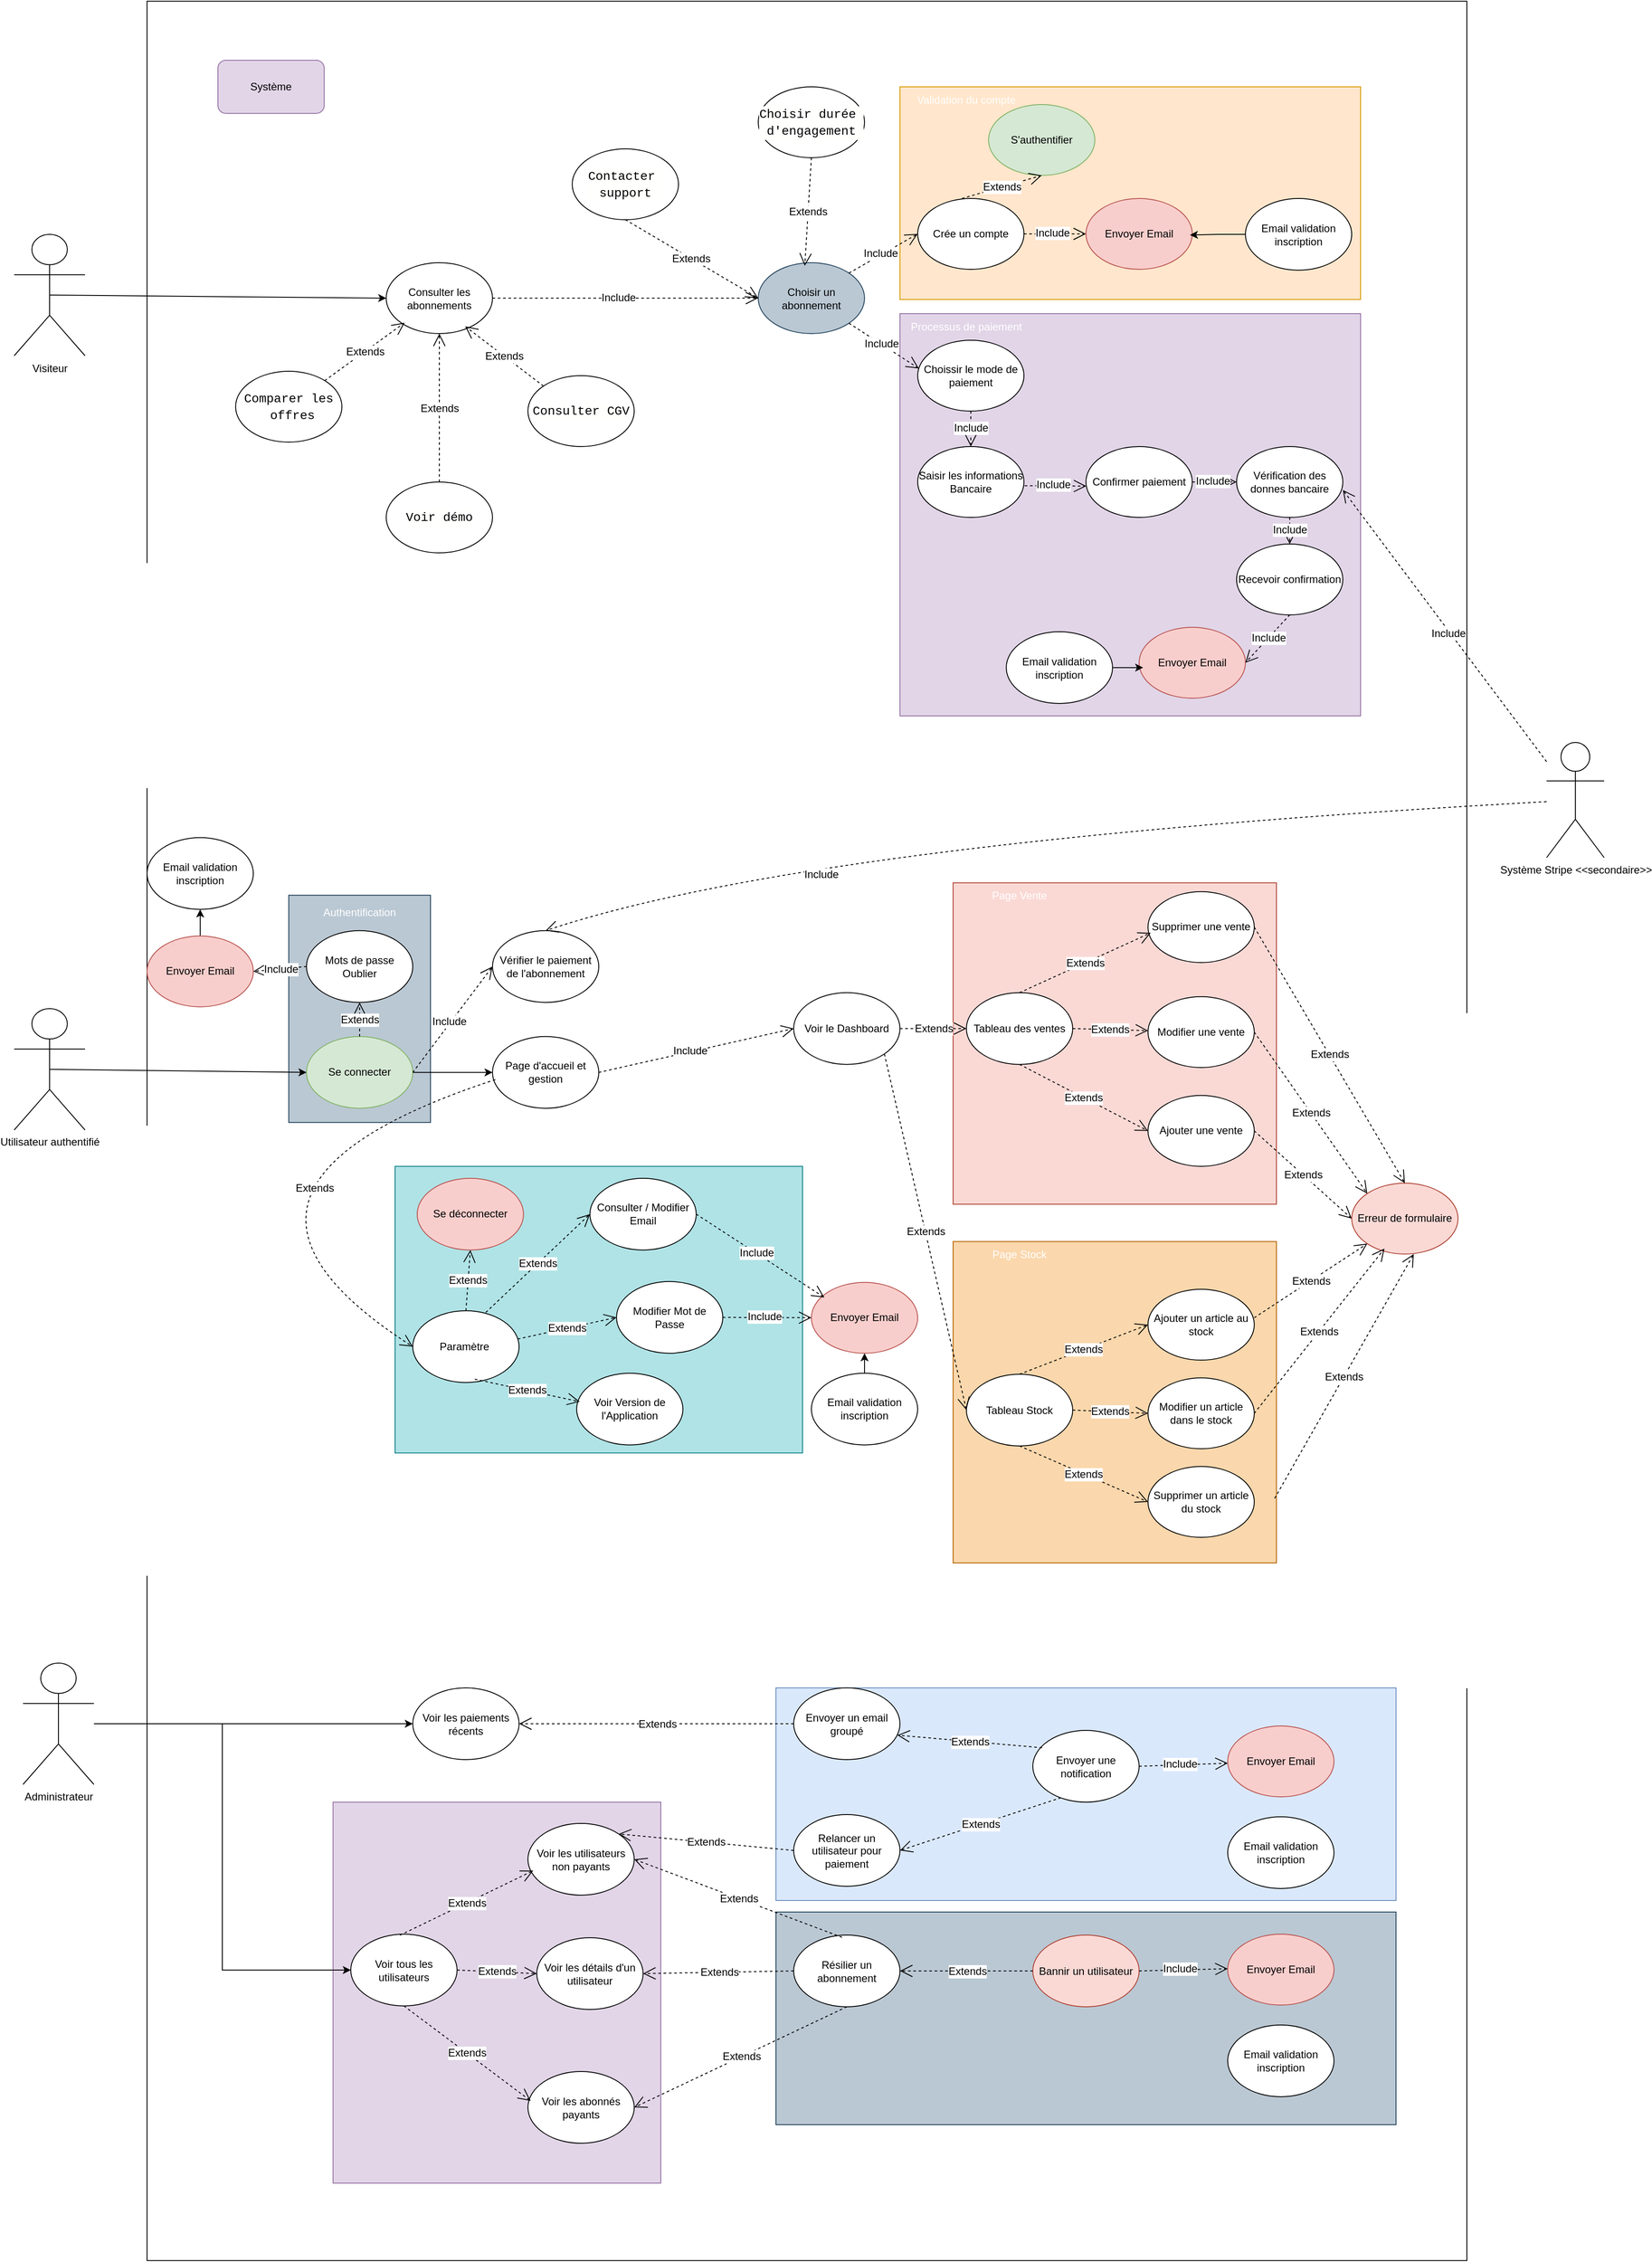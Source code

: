 <mxfile version="26.0.11">
  <diagram name="Page-1" id="WDRVITcvD2mHld8Jn1Gp">
    <mxGraphModel dx="1938" dy="2632" grid="1" gridSize="10" guides="1" tooltips="1" connect="1" arrows="1" fold="1" page="1" pageScale="1" pageWidth="1200" pageHeight="1600" background="#ffffff" math="0" shadow="0">
      <root>
        <mxCell id="0" />
        <mxCell id="1" parent="0" />
        <mxCell id="BQ-WbVWs9qAeKhFNSzjv-116" value="" style="whiteSpace=wrap;html=1;aspect=fixed;" parent="1" vertex="1">
          <mxGeometry x="1330" y="-1100" width="160" height="160" as="geometry" />
        </mxCell>
        <mxCell id="PsPLvPypxk53Q5T2BopA-70" value="" style="rounded=0;whiteSpace=wrap;html=1;" parent="1" vertex="1">
          <mxGeometry x="460" y="-1436.62" width="1490" height="2550" as="geometry" />
        </mxCell>
        <mxCell id="PsPLvPypxk53Q5T2BopA-71" value="Visiteur" style="shape=umlActor;verticalLabelPosition=bottom;verticalAlign=top;html=1;" parent="1" vertex="1">
          <mxGeometry x="310" y="-1173.5" width="80" height="137" as="geometry" />
        </mxCell>
        <mxCell id="PsPLvPypxk53Q5T2BopA-72" value="" style="endArrow=classic;html=1;rounded=0;exitX=0.5;exitY=0.5;exitDx=0;exitDy=0;exitPerimeter=0;entryX=0;entryY=0.5;entryDx=0;entryDy=0;" parent="1" source="PsPLvPypxk53Q5T2BopA-71" target="PsPLvPypxk53Q5T2BopA-73" edge="1">
          <mxGeometry width="50" height="50" relative="1" as="geometry">
            <mxPoint x="510" y="-1019" as="sourcePoint" />
            <mxPoint x="560" y="-1069" as="targetPoint" />
          </mxGeometry>
        </mxCell>
        <mxCell id="PsPLvPypxk53Q5T2BopA-73" value="Consulter les abonnements" style="ellipse;whiteSpace=wrap;html=1;" parent="1" vertex="1">
          <mxGeometry x="730" y="-1141.5" width="120" height="80" as="geometry" />
        </mxCell>
        <mxCell id="PsPLvPypxk53Q5T2BopA-83" value="Système Stripe &amp;lt;&amp;lt;secondaire&amp;gt;&amp;gt;" style="shape=umlActor;verticalLabelPosition=bottom;verticalAlign=top;html=1;" parent="1" vertex="1">
          <mxGeometry x="2040" y="-600" width="65" height="130" as="geometry" />
        </mxCell>
        <mxCell id="PsPLvPypxk53Q5T2BopA-86" value="Utilisateur authentifié" style="shape=umlActor;verticalLabelPosition=bottom;verticalAlign=top;html=1;" parent="1" vertex="1">
          <mxGeometry x="310" y="-299.62" width="80" height="137" as="geometry" />
        </mxCell>
        <mxCell id="BQ-WbVWs9qAeKhFNSzjv-113" value="Choisir un abonnement" style="ellipse;whiteSpace=wrap;html=1;fillColor=#bac8d3;strokeColor=#23445d;" parent="1" vertex="1">
          <mxGeometry x="1150" y="-1141.5" width="120" height="80" as="geometry" />
        </mxCell>
        <mxCell id="BQ-WbVWs9qAeKhFNSzjv-126" value="Système" style="rounded=1;whiteSpace=wrap;html=1;fillColor=#e1d5e7;strokeColor=#9673a6;" parent="1" vertex="1">
          <mxGeometry x="540" y="-1370" width="120" height="60" as="geometry" />
        </mxCell>
        <mxCell id="BQ-WbVWs9qAeKhFNSzjv-130" value="" style="rounded=0;whiteSpace=wrap;html=1;fillColor=#e1d5e7;strokeColor=#9673a6;" parent="1" vertex="1">
          <mxGeometry x="1310" y="-1084" width="520" height="454" as="geometry" />
        </mxCell>
        <mxCell id="PsPLvPypxk53Q5T2BopA-85" value="Include" style="endArrow=open;endSize=12;dashed=1;html=1;rounded=0;fontSize=12;curved=1;entryX=1;entryY=0.612;entryDx=0;entryDy=0;entryPerimeter=0;" parent="1" source="PsPLvPypxk53Q5T2BopA-83" target="BQ-WbVWs9qAeKhFNSzjv-122" edge="1">
          <mxGeometry x="-0.051" y="1" width="160" relative="1" as="geometry">
            <mxPoint x="1580" y="-869" as="sourcePoint" />
            <mxPoint x="1482.638" y="-689.197" as="targetPoint" />
            <mxPoint x="-1" as="offset" />
          </mxGeometry>
        </mxCell>
        <mxCell id="BQ-WbVWs9qAeKhFNSzjv-115" value="Saisir les informations Bancaire" style="ellipse;whiteSpace=wrap;html=1;" parent="1" vertex="1">
          <mxGeometry x="1330" y="-934" width="120" height="80" as="geometry" />
        </mxCell>
        <mxCell id="BQ-WbVWs9qAeKhFNSzjv-118" value="Choissir le mode de paiement" style="ellipse;whiteSpace=wrap;html=1;" parent="1" vertex="1">
          <mxGeometry x="1330" y="-1054" width="120" height="80" as="geometry" />
        </mxCell>
        <mxCell id="BQ-WbVWs9qAeKhFNSzjv-120" value="Confirmer paiement" style="ellipse;whiteSpace=wrap;html=1;" parent="1" vertex="1">
          <mxGeometry x="1520" y="-934" width="120" height="80" as="geometry" />
        </mxCell>
        <mxCell id="BQ-WbVWs9qAeKhFNSzjv-121" value="Recevoir confirmation" style="ellipse;whiteSpace=wrap;html=1;" parent="1" vertex="1">
          <mxGeometry x="1690" y="-824" width="120" height="80" as="geometry" />
        </mxCell>
        <mxCell id="BQ-WbVWs9qAeKhFNSzjv-122" value="Vérification des donnes bancaire" style="ellipse;whiteSpace=wrap;html=1;" parent="1" vertex="1">
          <mxGeometry x="1690" y="-934" width="120" height="80" as="geometry" />
        </mxCell>
        <mxCell id="BQ-WbVWs9qAeKhFNSzjv-131" value="Processus de paiement" style="text;html=1;align=center;verticalAlign=middle;whiteSpace=wrap;rounded=0;fontColor=#FFFFFF;" parent="1" vertex="1">
          <mxGeometry x="1310" y="-1084" width="150" height="30" as="geometry" />
        </mxCell>
        <mxCell id="BQ-WbVWs9qAeKhFNSzjv-132" value="" style="rounded=0;whiteSpace=wrap;html=1;fillColor=#ffe6cc;strokeColor=#d79b00;" parent="1" vertex="1">
          <mxGeometry x="1310" y="-1340" width="520" height="240" as="geometry" />
        </mxCell>
        <mxCell id="BQ-WbVWs9qAeKhFNSzjv-114" value="Crée un compte" style="ellipse;whiteSpace=wrap;html=1;" parent="1" vertex="1">
          <mxGeometry x="1330" y="-1214" width="120" height="80" as="geometry" />
        </mxCell>
        <mxCell id="BQ-WbVWs9qAeKhFNSzjv-123" value="Envoyer Email" style="ellipse;whiteSpace=wrap;html=1;fillColor=#f8cecc;strokeColor=#b85450;" parent="1" vertex="1">
          <mxGeometry x="1520" y="-1214" width="120" height="80" as="geometry" />
        </mxCell>
        <mxCell id="BQ-WbVWs9qAeKhFNSzjv-124" value="S&#39;authentifier" style="ellipse;whiteSpace=wrap;html=1;fillColor=#d5e8d4;strokeColor=#82b366;" parent="1" vertex="1">
          <mxGeometry x="1410" y="-1320" width="120" height="80" as="geometry" />
        </mxCell>
        <mxCell id="BQ-WbVWs9qAeKhFNSzjv-125" value="Email validation inscription" style="ellipse;whiteSpace=wrap;html=1;" parent="1" vertex="1">
          <mxGeometry x="1700" y="-1214" width="120" height="81" as="geometry" />
        </mxCell>
        <mxCell id="BQ-WbVWs9qAeKhFNSzjv-133" value="Validation du compte" style="text;html=1;align=center;verticalAlign=middle;whiteSpace=wrap;rounded=0;fontColor=#FFFFFF;" parent="1" vertex="1">
          <mxGeometry x="1310" y="-1340" width="150" height="30" as="geometry" />
        </mxCell>
        <mxCell id="BQ-WbVWs9qAeKhFNSzjv-134" value="Include" style="endArrow=open;endSize=12;dashed=1;html=1;rounded=0;fontSize=12;curved=1;entryX=0;entryY=0.5;entryDx=0;entryDy=0;exitX=1;exitY=0;exitDx=0;exitDy=0;" parent="1" source="BQ-WbVWs9qAeKhFNSzjv-113" target="BQ-WbVWs9qAeKhFNSzjv-114" edge="1">
          <mxGeometry x="-0.051" y="1" width="160" relative="1" as="geometry">
            <mxPoint x="2020" y="-888" as="sourcePoint" />
            <mxPoint x="1770" y="-887" as="targetPoint" />
            <mxPoint x="-1" as="offset" />
          </mxGeometry>
        </mxCell>
        <mxCell id="BQ-WbVWs9qAeKhFNSzjv-135" value="Extends" style="endArrow=open;endSize=12;dashed=1;html=1;rounded=0;fontSize=12;curved=1;exitX=0.935;exitY=0.259;exitDx=0;exitDy=0;entryX=0.5;entryY=1;entryDx=0;entryDy=0;exitPerimeter=0;" parent="1" target="BQ-WbVWs9qAeKhFNSzjv-124" edge="1">
          <mxGeometry x="-0.004" width="160" relative="1" as="geometry">
            <mxPoint x="1380" y="-1214" as="sourcePoint" />
            <mxPoint x="1466" y="-1274" as="targetPoint" />
            <mxPoint as="offset" />
          </mxGeometry>
        </mxCell>
        <mxCell id="BQ-WbVWs9qAeKhFNSzjv-137" value="Include" style="endArrow=open;endSize=12;dashed=1;html=1;rounded=0;fontSize=12;curved=1;entryX=0;entryY=0.5;entryDx=0;entryDy=0;exitX=1;exitY=0.5;exitDx=0;exitDy=0;" parent="1" source="BQ-WbVWs9qAeKhFNSzjv-114" target="BQ-WbVWs9qAeKhFNSzjv-123" edge="1">
          <mxGeometry x="-0.051" y="1" width="160" relative="1" as="geometry">
            <mxPoint x="1262" y="-1120" as="sourcePoint" />
            <mxPoint x="1340" y="-1164" as="targetPoint" />
            <mxPoint x="-1" as="offset" />
          </mxGeometry>
        </mxCell>
        <mxCell id="BQ-WbVWs9qAeKhFNSzjv-138" style="edgeStyle=orthogonalEdgeStyle;rounded=0;orthogonalLoop=1;jettySize=auto;html=1;entryX=0.978;entryY=0.515;entryDx=0;entryDy=0;entryPerimeter=0;" parent="1" source="BQ-WbVWs9qAeKhFNSzjv-125" target="BQ-WbVWs9qAeKhFNSzjv-123" edge="1">
          <mxGeometry relative="1" as="geometry" />
        </mxCell>
        <mxCell id="BQ-WbVWs9qAeKhFNSzjv-139" value="&lt;div style=&quot;font-family: Consolas, &amp;quot;Courier New&amp;quot;, monospace; font-size: 14px; line-height: 19px; white-space: pre;&quot;&gt;&lt;span style=&quot;background-color: light-dark(#ffffff, var(--ge-dark-color, #121212));&quot;&gt;&lt;font style=&quot;color: rgb(0, 0, 0);&quot;&gt;Comparer les&lt;/font&gt;&lt;/span&gt;&lt;/div&gt;&lt;div style=&quot;font-family: Consolas, &amp;quot;Courier New&amp;quot;, monospace; font-size: 14px; line-height: 19px; white-space: pre;&quot;&gt;&lt;span style=&quot;background-color: light-dark(#ffffff, var(--ge-dark-color, #121212)); color: rgb(170, 133, 0);&quot;&gt;&lt;font style=&quot;color: rgb(0, 0, 0);&quot;&gt; offres&lt;/font&gt;&lt;/span&gt;&lt;/div&gt;" style="ellipse;whiteSpace=wrap;html=1;" parent="1" vertex="1">
          <mxGeometry x="560" y="-1019" width="120" height="80" as="geometry" />
        </mxCell>
        <mxCell id="BQ-WbVWs9qAeKhFNSzjv-140" value="&lt;div style=&quot;background-color: rgb(255, 255, 254); font-family: Consolas, &amp;quot;Courier New&amp;quot;, monospace; font-size: 14px; line-height: 19px; white-space: pre;&quot;&gt;&lt;span&gt;&lt;font style=&quot;color: rgb(0, 0, 0);&quot;&gt;Voir démo&lt;/font&gt;&lt;/span&gt;&lt;/div&gt;" style="ellipse;whiteSpace=wrap;html=1;" parent="1" vertex="1">
          <mxGeometry x="730" y="-894" width="120" height="80" as="geometry" />
        </mxCell>
        <mxCell id="BQ-WbVWs9qAeKhFNSzjv-141" value="&lt;div style=&quot;background-color: rgb(255, 255, 254); font-family: Consolas, &amp;quot;Courier New&amp;quot;, monospace; font-size: 14px; line-height: 19px; white-space: pre;&quot;&gt;&lt;div style=&quot;line-height: 19px;&quot;&gt;&lt;span&gt;&lt;font style=&quot;color: rgb(0, 0, 0);&quot;&gt;Consulter CGV&lt;/font&gt;&lt;/span&gt;&lt;/div&gt;&lt;/div&gt;" style="ellipse;whiteSpace=wrap;html=1;" parent="1" vertex="1">
          <mxGeometry x="890" y="-1014" width="120" height="80" as="geometry" />
        </mxCell>
        <mxCell id="BQ-WbVWs9qAeKhFNSzjv-143" value="&lt;div style=&quot;background-color: rgb(255, 255, 254); font-family: Consolas, &amp;quot;Courier New&amp;quot;, monospace; font-size: 14px; line-height: 19px; white-space: pre;&quot;&gt;&lt;div style=&quot;line-height: 19px;&quot;&gt;&lt;div style=&quot;line-height: 19px;&quot;&gt;&lt;span&gt;&lt;font style=&quot;color: rgb(0, 0, 0);&quot;&gt;Contacter &lt;/font&gt;&lt;/span&gt;&lt;/div&gt;&lt;div style=&quot;line-height: 19px;&quot;&gt;&lt;span style=&quot;color: rgb(170, 133, 0);&quot;&gt;&lt;font style=&quot;color: rgb(0, 0, 0);&quot;&gt;support&lt;/font&gt;&lt;/span&gt;&lt;/div&gt;&lt;/div&gt;&lt;/div&gt;" style="ellipse;whiteSpace=wrap;html=1;" parent="1" vertex="1">
          <mxGeometry x="940" y="-1270" width="120" height="80" as="geometry" />
        </mxCell>
        <mxCell id="BQ-WbVWs9qAeKhFNSzjv-144" value="&lt;div style=&quot;background-color: rgb(255, 255, 254); font-family: Consolas, &amp;quot;Courier New&amp;quot;, monospace; font-size: 14px; line-height: 19px; white-space: pre;&quot;&gt;&lt;div style=&quot;line-height: 19px;&quot;&gt;&lt;div style=&quot;line-height: 19px;&quot;&gt;&lt;div style=&quot;line-height: 19px;&quot;&gt;&lt;span&gt;&lt;font style=&quot;color: rgb(0, 0, 0);&quot;&gt;Choisir durée &lt;/font&gt;&lt;/span&gt;&lt;/div&gt;&lt;div style=&quot;line-height: 19px;&quot;&gt;&lt;span style=&quot;color: rgb(170, 133, 0);&quot;&gt;&lt;font style=&quot;color: rgb(0, 0, 0);&quot;&gt;d&#39;engagement&lt;/font&gt;&lt;/span&gt;&lt;/div&gt;&lt;/div&gt;&lt;/div&gt;&lt;/div&gt;" style="ellipse;whiteSpace=wrap;html=1;" parent="1" vertex="1">
          <mxGeometry x="1150" y="-1340" width="120" height="80" as="geometry" />
        </mxCell>
        <mxCell id="BQ-WbVWs9qAeKhFNSzjv-145" value="Extends" style="endArrow=open;endSize=12;dashed=1;html=1;rounded=0;fontSize=12;curved=1;entryX=0.438;entryY=0.044;entryDx=0;entryDy=0;entryPerimeter=0;exitX=0.5;exitY=1;exitDx=0;exitDy=0;" parent="1" source="BQ-WbVWs9qAeKhFNSzjv-144" target="BQ-WbVWs9qAeKhFNSzjv-113" edge="1">
          <mxGeometry x="-0.004" width="160" relative="1" as="geometry">
            <mxPoint x="1390" y="-1204" as="sourcePoint" />
            <mxPoint x="1480" y="-1230" as="targetPoint" />
            <mxPoint as="offset" />
          </mxGeometry>
        </mxCell>
        <mxCell id="BQ-WbVWs9qAeKhFNSzjv-146" value="Extends" style="endArrow=open;endSize=12;dashed=1;html=1;rounded=0;fontSize=12;curved=1;entryX=0;entryY=0.5;entryDx=0;entryDy=0;exitX=0.5;exitY=1;exitDx=0;exitDy=0;" parent="1" source="BQ-WbVWs9qAeKhFNSzjv-143" target="BQ-WbVWs9qAeKhFNSzjv-113" edge="1">
          <mxGeometry x="-0.004" width="160" relative="1" as="geometry">
            <mxPoint x="1220" y="-1250" as="sourcePoint" />
            <mxPoint x="1213" y="-1128" as="targetPoint" />
            <mxPoint as="offset" />
          </mxGeometry>
        </mxCell>
        <mxCell id="BQ-WbVWs9qAeKhFNSzjv-147" value="Extends" style="endArrow=open;endSize=12;dashed=1;html=1;rounded=0;fontSize=12;curved=1;entryX=0.743;entryY=0.898;entryDx=0;entryDy=0;entryPerimeter=0;exitX=0;exitY=0;exitDx=0;exitDy=0;" parent="1" source="BQ-WbVWs9qAeKhFNSzjv-141" target="PsPLvPypxk53Q5T2BopA-73" edge="1">
          <mxGeometry x="-0.004" width="160" relative="1" as="geometry">
            <mxPoint x="1010" y="-1180" as="sourcePoint" />
            <mxPoint x="1160" y="-1091" as="targetPoint" />
            <mxPoint as="offset" />
          </mxGeometry>
        </mxCell>
        <mxCell id="BQ-WbVWs9qAeKhFNSzjv-148" value="Extends" style="endArrow=open;endSize=12;dashed=1;html=1;rounded=0;fontSize=12;curved=1;entryX=0.5;entryY=1;entryDx=0;entryDy=0;exitX=0.5;exitY=0;exitDx=0;exitDy=0;" parent="1" source="BQ-WbVWs9qAeKhFNSzjv-140" target="PsPLvPypxk53Q5T2BopA-73" edge="1">
          <mxGeometry x="-0.004" width="160" relative="1" as="geometry">
            <mxPoint x="918" y="-992" as="sourcePoint" />
            <mxPoint x="829" y="-1060" as="targetPoint" />
            <mxPoint as="offset" />
          </mxGeometry>
        </mxCell>
        <mxCell id="BQ-WbVWs9qAeKhFNSzjv-149" value="Extends" style="endArrow=open;endSize=12;dashed=1;html=1;rounded=0;fontSize=12;curved=1;entryX=0.173;entryY=0.847;entryDx=0;entryDy=0;entryPerimeter=0;" parent="1" source="BQ-WbVWs9qAeKhFNSzjv-139" target="PsPLvPypxk53Q5T2BopA-73" edge="1">
          <mxGeometry x="-0.004" width="160" relative="1" as="geometry">
            <mxPoint x="800" y="-884" as="sourcePoint" />
            <mxPoint x="790" y="-1060" as="targetPoint" />
            <mxPoint as="offset" />
          </mxGeometry>
        </mxCell>
        <mxCell id="BQ-WbVWs9qAeKhFNSzjv-150" value="Include" style="endArrow=open;endSize=12;dashed=1;html=1;rounded=0;fontSize=12;curved=1;entryX=0;entryY=0.5;entryDx=0;entryDy=0;exitX=1;exitY=0.5;exitDx=0;exitDy=0;" parent="1" source="PsPLvPypxk53Q5T2BopA-73" target="BQ-WbVWs9qAeKhFNSzjv-113" edge="1">
          <mxGeometry x="-0.051" y="1" width="160" relative="1" as="geometry">
            <mxPoint x="1460" y="-1164" as="sourcePoint" />
            <mxPoint x="1530" y="-1164" as="targetPoint" />
            <mxPoint x="-1" as="offset" />
          </mxGeometry>
        </mxCell>
        <mxCell id="BQ-WbVWs9qAeKhFNSzjv-151" value="Envoyer Email" style="ellipse;whiteSpace=wrap;html=1;fillColor=#f8cecc;strokeColor=#b85450;" parent="1" vertex="1">
          <mxGeometry x="1580" y="-730" width="120" height="80" as="geometry" />
        </mxCell>
        <mxCell id="BQ-WbVWs9qAeKhFNSzjv-152" value="Email validation inscription" style="ellipse;whiteSpace=wrap;html=1;" parent="1" vertex="1">
          <mxGeometry x="1430" y="-725" width="120" height="81" as="geometry" />
        </mxCell>
        <mxCell id="BQ-WbVWs9qAeKhFNSzjv-153" style="edgeStyle=orthogonalEdgeStyle;rounded=0;orthogonalLoop=1;jettySize=auto;html=1;entryX=0.038;entryY=0.568;entryDx=0;entryDy=0;entryPerimeter=0;" parent="1" source="BQ-WbVWs9qAeKhFNSzjv-152" target="BQ-WbVWs9qAeKhFNSzjv-151" edge="1">
          <mxGeometry relative="1" as="geometry" />
        </mxCell>
        <mxCell id="BQ-WbVWs9qAeKhFNSzjv-154" value="Include" style="endArrow=open;endSize=12;dashed=1;html=1;rounded=0;fontSize=12;curved=1;entryX=1;entryY=0.5;entryDx=0;entryDy=0;exitX=0.5;exitY=1;exitDx=0;exitDy=0;" parent="1" source="BQ-WbVWs9qAeKhFNSzjv-121" target="BQ-WbVWs9qAeKhFNSzjv-151" edge="1">
          <mxGeometry x="-0.051" y="1" width="160" relative="1" as="geometry">
            <mxPoint x="1460" y="-1164" as="sourcePoint" />
            <mxPoint x="1530" y="-1164" as="targetPoint" />
            <mxPoint x="-1" as="offset" />
          </mxGeometry>
        </mxCell>
        <mxCell id="BQ-WbVWs9qAeKhFNSzjv-155" value="Include" style="endArrow=open;endSize=12;dashed=1;html=1;rounded=0;fontSize=12;curved=1;entryX=0.011;entryY=0.398;entryDx=0;entryDy=0;entryPerimeter=0;exitX=1;exitY=1;exitDx=0;exitDy=0;" parent="1" source="BQ-WbVWs9qAeKhFNSzjv-113" target="BQ-WbVWs9qAeKhFNSzjv-118" edge="1">
          <mxGeometry x="-0.051" y="1" width="160" relative="1" as="geometry">
            <mxPoint x="1262" y="-1120" as="sourcePoint" />
            <mxPoint x="1340" y="-1164" as="targetPoint" />
            <mxPoint x="-1" as="offset" />
          </mxGeometry>
        </mxCell>
        <mxCell id="BQ-WbVWs9qAeKhFNSzjv-156" value="Include" style="endArrow=open;endSize=12;dashed=1;html=1;rounded=0;fontSize=12;curved=1;exitX=1;exitY=1;exitDx=0;exitDy=0;" parent="1" target="BQ-WbVWs9qAeKhFNSzjv-115" edge="1">
          <mxGeometry x="-0.051" y="1" width="160" relative="1" as="geometry">
            <mxPoint x="1390" y="-974" as="sourcePoint" />
            <mxPoint x="1469" y="-923" as="targetPoint" />
            <mxPoint x="-1" as="offset" />
          </mxGeometry>
        </mxCell>
        <mxCell id="BQ-WbVWs9qAeKhFNSzjv-157" value="Include" style="endArrow=open;endSize=12;dashed=1;html=1;rounded=0;fontSize=12;curved=1;exitX=1.007;exitY=0.553;exitDx=0;exitDy=0;entryX=0.003;entryY=0.558;entryDx=0;entryDy=0;entryPerimeter=0;exitPerimeter=0;" parent="1" source="BQ-WbVWs9qAeKhFNSzjv-115" target="BQ-WbVWs9qAeKhFNSzjv-120" edge="1">
          <mxGeometry x="-0.051" y="1" width="160" relative="1" as="geometry">
            <mxPoint x="1400" y="-964" as="sourcePoint" />
            <mxPoint x="1400" y="-924" as="targetPoint" />
            <mxPoint x="-1" as="offset" />
          </mxGeometry>
        </mxCell>
        <mxCell id="BQ-WbVWs9qAeKhFNSzjv-158" value="Include" style="endArrow=open;endSize=12;dashed=1;html=1;rounded=0;fontSize=12;curved=1;exitX=1;exitY=0.5;exitDx=0;exitDy=0;" parent="1" source="BQ-WbVWs9qAeKhFNSzjv-120" target="BQ-WbVWs9qAeKhFNSzjv-122" edge="1">
          <mxGeometry x="-0.051" y="1" width="160" relative="1" as="geometry">
            <mxPoint x="1461" y="-880" as="sourcePoint" />
            <mxPoint x="1530" y="-879" as="targetPoint" />
            <mxPoint x="-1" as="offset" />
          </mxGeometry>
        </mxCell>
        <mxCell id="BQ-WbVWs9qAeKhFNSzjv-159" value="Include" style="endArrow=open;endSize=12;dashed=1;html=1;rounded=0;fontSize=12;curved=1;exitX=0.5;exitY=1;exitDx=0;exitDy=0;entryX=0.5;entryY=0;entryDx=0;entryDy=0;" parent="1" source="BQ-WbVWs9qAeKhFNSzjv-122" target="BQ-WbVWs9qAeKhFNSzjv-121" edge="1">
          <mxGeometry x="-0.051" y="1" width="160" relative="1" as="geometry">
            <mxPoint x="1650" y="-884" as="sourcePoint" />
            <mxPoint x="1700" y="-884" as="targetPoint" />
            <mxPoint x="-1" as="offset" />
          </mxGeometry>
        </mxCell>
        <mxCell id="BQ-WbVWs9qAeKhFNSzjv-163" value="" style="rounded=0;whiteSpace=wrap;html=1;fillColor=#bac8d3;strokeColor=#23445d;" parent="1" vertex="1">
          <mxGeometry x="620" y="-427.62" width="160" height="256.5" as="geometry" />
        </mxCell>
        <mxCell id="BQ-WbVWs9qAeKhFNSzjv-201" style="edgeStyle=orthogonalEdgeStyle;rounded=0;orthogonalLoop=1;jettySize=auto;html=1;entryX=0;entryY=0.5;entryDx=0;entryDy=0;" parent="1" source="BQ-WbVWs9qAeKhFNSzjv-164" target="BQ-WbVWs9qAeKhFNSzjv-177" edge="1">
          <mxGeometry relative="1" as="geometry" />
        </mxCell>
        <mxCell id="BQ-WbVWs9qAeKhFNSzjv-164" value="Se connecter" style="ellipse;whiteSpace=wrap;html=1;fillColor=#d5e8d4;strokeColor=#82b366;" parent="1" vertex="1">
          <mxGeometry x="640" y="-268.12" width="120" height="81" as="geometry" />
        </mxCell>
        <mxCell id="BQ-WbVWs9qAeKhFNSzjv-166" value="Mots de passe Oublier" style="ellipse;whiteSpace=wrap;html=1;" parent="1" vertex="1">
          <mxGeometry x="640" y="-387.62" width="120" height="81" as="geometry" />
        </mxCell>
        <mxCell id="BQ-WbVWs9qAeKhFNSzjv-167" value="Authentification" style="text;html=1;align=center;verticalAlign=middle;whiteSpace=wrap;rounded=0;fontColor=#FFFFFF;" parent="1" vertex="1">
          <mxGeometry x="625" y="-422.62" width="150" height="30" as="geometry" />
        </mxCell>
        <mxCell id="BQ-WbVWs9qAeKhFNSzjv-168" value="" style="rounded=0;whiteSpace=wrap;html=1;fillColor=#b0e3e6;strokeColor=#0e8088;" parent="1" vertex="1">
          <mxGeometry x="740" y="-121.62" width="460" height="323.5" as="geometry" />
        </mxCell>
        <mxCell id="BQ-WbVWs9qAeKhFNSzjv-169" value="Paramètre&amp;nbsp;" style="ellipse;whiteSpace=wrap;html=1;" parent="1" vertex="1">
          <mxGeometry x="760" y="41.38" width="120" height="81" as="geometry" />
        </mxCell>
        <mxCell id="BQ-WbVWs9qAeKhFNSzjv-170" value="Modifier Mot de Passe" style="ellipse;whiteSpace=wrap;html=1;" parent="1" vertex="1">
          <mxGeometry x="990" y="8.38" width="120" height="81" as="geometry" />
        </mxCell>
        <mxCell id="BQ-WbVWs9qAeKhFNSzjv-171" value="Voir Version de l&#39;Application" style="ellipse;whiteSpace=wrap;html=1;" parent="1" vertex="1">
          <mxGeometry x="945" y="111.88" width="120" height="81" as="geometry" />
        </mxCell>
        <mxCell id="BQ-WbVWs9qAeKhFNSzjv-172" value="Consulter / Modifier Email" style="ellipse;whiteSpace=wrap;html=1;" parent="1" vertex="1">
          <mxGeometry x="960" y="-108.12" width="120" height="81" as="geometry" />
        </mxCell>
        <mxCell id="BQ-WbVWs9qAeKhFNSzjv-173" value="Se déconnecter" style="ellipse;whiteSpace=wrap;html=1;fillColor=#f8cecc;strokeColor=#b85450;" parent="1" vertex="1">
          <mxGeometry x="765" y="-108.12" width="120" height="81" as="geometry" />
        </mxCell>
        <mxCell id="BQ-WbVWs9qAeKhFNSzjv-176" value="Vérifier le paiement de l&#39;abonnement" style="ellipse;whiteSpace=wrap;html=1;" parent="1" vertex="1">
          <mxGeometry x="850" y="-387.62" width="120" height="81" as="geometry" />
        </mxCell>
        <mxCell id="BQ-WbVWs9qAeKhFNSzjv-177" value="Page d&#39;accueil et gestion" style="ellipse;whiteSpace=wrap;html=1;" parent="1" vertex="1">
          <mxGeometry x="850" y="-268.12" width="120" height="81" as="geometry" />
        </mxCell>
        <mxCell id="BQ-WbVWs9qAeKhFNSzjv-178" value="Voir le Dashboard" style="ellipse;whiteSpace=wrap;html=1;" parent="1" vertex="1">
          <mxGeometry x="1190" y="-317.62" width="120" height="81" as="geometry" />
        </mxCell>
        <mxCell id="BQ-WbVWs9qAeKhFNSzjv-179" value="" style="rounded=0;whiteSpace=wrap;html=1;fillColor=#fad9d5;strokeColor=#ae4132;" parent="1" vertex="1">
          <mxGeometry x="1370" y="-441.62" width="365" height="362.75" as="geometry" />
        </mxCell>
        <mxCell id="BQ-WbVWs9qAeKhFNSzjv-180" value="" style="rounded=0;whiteSpace=wrap;html=1;fillColor=#fad7ac;strokeColor=#b46504;" parent="1" vertex="1">
          <mxGeometry x="1370" y="-36.75" width="365" height="362.75" as="geometry" />
        </mxCell>
        <mxCell id="BQ-WbVWs9qAeKhFNSzjv-181" value="Tableau des ventes" style="ellipse;whiteSpace=wrap;html=1;" parent="1" vertex="1">
          <mxGeometry x="1385" y="-317.62" width="120" height="81" as="geometry" />
        </mxCell>
        <mxCell id="BQ-WbVWs9qAeKhFNSzjv-182" value="Tableau Stock" style="ellipse;whiteSpace=wrap;html=1;" parent="1" vertex="1">
          <mxGeometry x="1385" y="113" width="120" height="81" as="geometry" />
        </mxCell>
        <mxCell id="BQ-WbVWs9qAeKhFNSzjv-183" value="Modifier une vente" style="ellipse;whiteSpace=wrap;html=1;" parent="1" vertex="1">
          <mxGeometry x="1590" y="-313.12" width="120" height="80" as="geometry" />
        </mxCell>
        <mxCell id="BQ-WbVWs9qAeKhFNSzjv-184" value="Ajouter une vente" style="ellipse;whiteSpace=wrap;html=1;" parent="1" vertex="1">
          <mxGeometry x="1590" y="-201.62" width="120" height="80" as="geometry" />
        </mxCell>
        <mxCell id="BQ-WbVWs9qAeKhFNSzjv-185" value="Supprimer une vente" style="ellipse;whiteSpace=wrap;html=1;" parent="1" vertex="1">
          <mxGeometry x="1590" y="-431.62" width="120" height="80" as="geometry" />
        </mxCell>
        <mxCell id="BQ-WbVWs9qAeKhFNSzjv-190" value="Ajouter un article au stock" style="ellipse;whiteSpace=wrap;html=1;" parent="1" vertex="1">
          <mxGeometry x="1590" y="17.13" width="120" height="80" as="geometry" />
        </mxCell>
        <mxCell id="BQ-WbVWs9qAeKhFNSzjv-191" value="Modifier un article dans le stock" style="ellipse;whiteSpace=wrap;html=1;" parent="1" vertex="1">
          <mxGeometry x="1590" y="117.13" width="120" height="80" as="geometry" />
        </mxCell>
        <mxCell id="BQ-WbVWs9qAeKhFNSzjv-192" value="Supprimer un article du stock" style="ellipse;whiteSpace=wrap;html=1;" parent="1" vertex="1">
          <mxGeometry x="1590" y="217.13" width="120" height="80" as="geometry" />
        </mxCell>
        <mxCell id="BQ-WbVWs9qAeKhFNSzjv-193" value="Erreur de formulaire" style="ellipse;whiteSpace=wrap;html=1;fillColor=#fad9d5;strokeColor=#ae4132;" parent="1" vertex="1">
          <mxGeometry x="1820" y="-102.62" width="120" height="80" as="geometry" />
        </mxCell>
        <mxCell id="BQ-WbVWs9qAeKhFNSzjv-194" value="Envoyer Email" style="ellipse;whiteSpace=wrap;html=1;fillColor=#f8cecc;strokeColor=#b85450;" parent="1" vertex="1">
          <mxGeometry x="1210" y="9.38" width="120" height="80" as="geometry" />
        </mxCell>
        <mxCell id="BQ-WbVWs9qAeKhFNSzjv-196" style="edgeStyle=orthogonalEdgeStyle;rounded=0;orthogonalLoop=1;jettySize=auto;html=1;" parent="1" source="BQ-WbVWs9qAeKhFNSzjv-195" target="BQ-WbVWs9qAeKhFNSzjv-194" edge="1">
          <mxGeometry relative="1" as="geometry" />
        </mxCell>
        <mxCell id="BQ-WbVWs9qAeKhFNSzjv-195" value="Email validation inscription" style="ellipse;whiteSpace=wrap;html=1;" parent="1" vertex="1">
          <mxGeometry x="1210" y="111.88" width="120" height="81" as="geometry" />
        </mxCell>
        <mxCell id="BQ-WbVWs9qAeKhFNSzjv-197" value="" style="endArrow=classic;html=1;rounded=0;exitX=0.5;exitY=0.5;exitDx=0;exitDy=0;exitPerimeter=0;" parent="1" source="PsPLvPypxk53Q5T2BopA-86" edge="1">
          <mxGeometry width="50" height="50" relative="1" as="geometry">
            <mxPoint x="425" y="-228.04" as="sourcePoint" />
            <mxPoint x="640" y="-227.62" as="targetPoint" />
          </mxGeometry>
        </mxCell>
        <mxCell id="BQ-WbVWs9qAeKhFNSzjv-198" value="Extends" style="endArrow=open;endSize=12;dashed=1;html=1;rounded=0;fontSize=12;curved=1;" parent="1" source="BQ-WbVWs9qAeKhFNSzjv-164" target="BQ-WbVWs9qAeKhFNSzjv-166" edge="1">
          <mxGeometry x="-0.004" width="160" relative="1" as="geometry">
            <mxPoint x="918" y="-839.62" as="sourcePoint" />
            <mxPoint x="829" y="-907.62" as="targetPoint" />
            <mxPoint as="offset" />
          </mxGeometry>
        </mxCell>
        <mxCell id="BQ-WbVWs9qAeKhFNSzjv-202" value="Include" style="endArrow=open;endSize=12;dashed=1;html=1;rounded=0;fontSize=12;curved=1;entryX=0;entryY=0.5;entryDx=0;entryDy=0;" parent="1" target="BQ-WbVWs9qAeKhFNSzjv-176" edge="1">
          <mxGeometry x="-0.051" y="1" width="160" relative="1" as="geometry">
            <mxPoint x="760" y="-227.62" as="sourcePoint" />
            <mxPoint x="881" y="-408.62" as="targetPoint" />
            <mxPoint x="-1" as="offset" />
          </mxGeometry>
        </mxCell>
        <mxCell id="BQ-WbVWs9qAeKhFNSzjv-204" value="Include" style="endArrow=open;endSize=12;dashed=1;html=1;rounded=0;fontSize=12;curved=1;entryX=0.5;entryY=0;entryDx=0;entryDy=0;" parent="1" source="PsPLvPypxk53Q5T2BopA-83" target="BQ-WbVWs9qAeKhFNSzjv-176" edge="1">
          <mxGeometry x="0.451" y="38" width="160" relative="1" as="geometry">
            <mxPoint x="2000" y="-458.805" as="sourcePoint" />
            <mxPoint x="1820" y="-722.62" as="targetPoint" />
            <mxPoint as="offset" />
            <Array as="points">
              <mxPoint x="1210" y="-487.62" />
            </Array>
          </mxGeometry>
        </mxCell>
        <mxCell id="BQ-WbVWs9qAeKhFNSzjv-205" value="Include" style="endArrow=open;endSize=12;dashed=1;html=1;rounded=0;fontSize=12;curved=1;entryX=0;entryY=0.5;entryDx=0;entryDy=0;exitX=1;exitY=0.5;exitDx=0;exitDy=0;" parent="1" source="BQ-WbVWs9qAeKhFNSzjv-177" target="BQ-WbVWs9qAeKhFNSzjv-178" edge="1">
          <mxGeometry x="-0.051" y="1" width="160" relative="1" as="geometry">
            <mxPoint x="770" y="-217.62" as="sourcePoint" />
            <mxPoint x="860" y="-336.62" as="targetPoint" />
            <mxPoint x="-1" as="offset" />
          </mxGeometry>
        </mxCell>
        <mxCell id="BQ-WbVWs9qAeKhFNSzjv-206" value="Extends" style="endArrow=open;endSize=12;dashed=1;html=1;rounded=0;fontSize=12;curved=1;entryX=0;entryY=0.5;entryDx=0;entryDy=0;exitX=1;exitY=0.5;exitDx=0;exitDy=0;" parent="1" source="BQ-WbVWs9qAeKhFNSzjv-178" target="BQ-WbVWs9qAeKhFNSzjv-181" edge="1">
          <mxGeometry x="-0.004" width="160" relative="1" as="geometry">
            <mxPoint x="710" y="-257.62" as="sourcePoint" />
            <mxPoint x="710" y="-296.62" as="targetPoint" />
            <mxPoint as="offset" />
          </mxGeometry>
        </mxCell>
        <mxCell id="BQ-WbVWs9qAeKhFNSzjv-207" value="Extends" style="endArrow=open;endSize=12;dashed=1;html=1;rounded=0;fontSize=12;curved=1;entryX=0;entryY=0.5;entryDx=0;entryDy=0;exitX=1;exitY=1;exitDx=0;exitDy=0;" parent="1" source="BQ-WbVWs9qAeKhFNSzjv-178" target="BQ-WbVWs9qAeKhFNSzjv-182" edge="1">
          <mxGeometry x="-0.004" width="160" relative="1" as="geometry">
            <mxPoint x="1210" y="-217.62" as="sourcePoint" />
            <mxPoint x="1335" y="-267.62" as="targetPoint" />
            <mxPoint as="offset" />
          </mxGeometry>
        </mxCell>
        <mxCell id="BQ-WbVWs9qAeKhFNSzjv-208" value="Page Vente" style="text;html=1;align=center;verticalAlign=middle;whiteSpace=wrap;rounded=0;fontColor=#FFFFFF;" parent="1" vertex="1">
          <mxGeometry x="1370" y="-441.62" width="150" height="30" as="geometry" />
        </mxCell>
        <mxCell id="BQ-WbVWs9qAeKhFNSzjv-209" value="Page Stock" style="text;html=1;align=center;verticalAlign=middle;whiteSpace=wrap;rounded=0;fontColor=#FFFFFF;" parent="1" vertex="1">
          <mxGeometry x="1370" y="-36.75" width="150" height="30" as="geometry" />
        </mxCell>
        <mxCell id="BQ-WbVWs9qAeKhFNSzjv-210" value="Extends" style="endArrow=open;endSize=12;dashed=1;html=1;rounded=0;fontSize=12;curved=1;entryX=0.5;entryY=0;entryDx=0;entryDy=0;exitX=1;exitY=0.5;exitDx=0;exitDy=0;" parent="1" source="BQ-WbVWs9qAeKhFNSzjv-185" target="BQ-WbVWs9qAeKhFNSzjv-193" edge="1">
          <mxGeometry x="-0.004" width="160" relative="1" as="geometry">
            <mxPoint x="1665" y="-387.62" as="sourcePoint" />
            <mxPoint x="1790" y="-436.62" as="targetPoint" />
            <mxPoint as="offset" />
          </mxGeometry>
        </mxCell>
        <mxCell id="BQ-WbVWs9qAeKhFNSzjv-211" value="Extends" style="endArrow=open;endSize=12;dashed=1;html=1;rounded=0;fontSize=12;curved=1;exitX=1;exitY=0.5;exitDx=0;exitDy=0;entryX=0;entryY=0;entryDx=0;entryDy=0;" parent="1" source="BQ-WbVWs9qAeKhFNSzjv-183" target="BQ-WbVWs9qAeKhFNSzjv-193" edge="1">
          <mxGeometry x="-0.004" width="160" relative="1" as="geometry">
            <mxPoint x="1680" y="-381.62" as="sourcePoint" />
            <mxPoint x="1820" y="-67.62" as="targetPoint" />
            <mxPoint as="offset" />
          </mxGeometry>
        </mxCell>
        <mxCell id="BQ-WbVWs9qAeKhFNSzjv-212" value="Extends" style="endArrow=open;endSize=12;dashed=1;html=1;rounded=0;fontSize=12;curved=1;exitX=1;exitY=0.5;exitDx=0;exitDy=0;entryX=0;entryY=0.5;entryDx=0;entryDy=0;" parent="1" source="BQ-WbVWs9qAeKhFNSzjv-184" target="BQ-WbVWs9qAeKhFNSzjv-193" edge="1">
          <mxGeometry x="-0.004" width="160" relative="1" as="geometry">
            <mxPoint x="1680" y="-262.62" as="sourcePoint" />
            <mxPoint x="1848" y="-80.62" as="targetPoint" />
            <mxPoint as="offset" />
          </mxGeometry>
        </mxCell>
        <mxCell id="BQ-WbVWs9qAeKhFNSzjv-213" value="Extends" style="endArrow=open;endSize=12;dashed=1;html=1;rounded=0;fontSize=12;curved=1;exitX=1;exitY=0.5;exitDx=0;exitDy=0;" parent="1" source="BQ-WbVWs9qAeKhFNSzjv-181" target="BQ-WbVWs9qAeKhFNSzjv-183" edge="1">
          <mxGeometry x="-0.004" width="160" relative="1" as="geometry">
            <mxPoint x="1680" y="-151.62" as="sourcePoint" />
            <mxPoint x="1830" y="-52.62" as="targetPoint" />
            <mxPoint as="offset" />
          </mxGeometry>
        </mxCell>
        <mxCell id="BQ-WbVWs9qAeKhFNSzjv-214" value="Extends" style="endArrow=open;endSize=12;dashed=1;html=1;rounded=0;fontSize=12;curved=1;exitX=0.5;exitY=0;exitDx=0;exitDy=0;entryX=0.026;entryY=0.581;entryDx=0;entryDy=0;entryPerimeter=0;" parent="1" source="BQ-WbVWs9qAeKhFNSzjv-181" target="BQ-WbVWs9qAeKhFNSzjv-185" edge="1">
          <mxGeometry x="-0.004" width="160" relative="1" as="geometry">
            <mxPoint x="1515" y="-266.62" as="sourcePoint" />
            <mxPoint x="1600" y="-264.62" as="targetPoint" />
            <mxPoint as="offset" />
          </mxGeometry>
        </mxCell>
        <mxCell id="BQ-WbVWs9qAeKhFNSzjv-215" value="Extends" style="endArrow=open;endSize=12;dashed=1;html=1;rounded=0;fontSize=12;curved=1;exitX=0.5;exitY=1;exitDx=0;exitDy=0;entryX=0;entryY=0.5;entryDx=0;entryDy=0;" parent="1" source="BQ-WbVWs9qAeKhFNSzjv-181" target="BQ-WbVWs9qAeKhFNSzjv-184" edge="1">
          <mxGeometry x="-0.004" width="160" relative="1" as="geometry">
            <mxPoint x="1455" y="-307.62" as="sourcePoint" />
            <mxPoint x="1603" y="-375.62" as="targetPoint" />
            <mxPoint as="offset" />
          </mxGeometry>
        </mxCell>
        <mxCell id="BQ-WbVWs9qAeKhFNSzjv-219" value="Extends" style="endArrow=open;endSize=12;dashed=1;html=1;rounded=0;fontSize=12;curved=1;exitX=0.5;exitY=1;exitDx=0;exitDy=0;entryX=0;entryY=0.5;entryDx=0;entryDy=0;" parent="1" source="BQ-WbVWs9qAeKhFNSzjv-182" target="BQ-WbVWs9qAeKhFNSzjv-192" edge="1">
          <mxGeometry x="-0.004" width="160" relative="1" as="geometry">
            <mxPoint x="1445" y="189.5" as="sourcePoint" />
            <mxPoint x="1590" y="264.5" as="targetPoint" />
            <mxPoint as="offset" />
          </mxGeometry>
        </mxCell>
        <mxCell id="BQ-WbVWs9qAeKhFNSzjv-220" value="Extends" style="endArrow=open;endSize=12;dashed=1;html=1;rounded=0;fontSize=12;curved=1;exitX=1;exitY=0.5;exitDx=0;exitDy=0;entryX=0;entryY=0.5;entryDx=0;entryDy=0;" parent="1" source="BQ-WbVWs9qAeKhFNSzjv-182" target="BQ-WbVWs9qAeKhFNSzjv-191" edge="1">
          <mxGeometry x="-0.004" width="160" relative="1" as="geometry">
            <mxPoint x="1455" y="204.38" as="sourcePoint" />
            <mxPoint x="1555" y="267.38" as="targetPoint" />
            <mxPoint as="offset" />
          </mxGeometry>
        </mxCell>
        <mxCell id="BQ-WbVWs9qAeKhFNSzjv-221" value="Extends" style="endArrow=open;endSize=12;dashed=1;html=1;rounded=0;fontSize=12;curved=1;exitX=0.5;exitY=0;exitDx=0;exitDy=0;entryX=0;entryY=0.5;entryDx=0;entryDy=0;" parent="1" source="BQ-WbVWs9qAeKhFNSzjv-182" target="BQ-WbVWs9qAeKhFNSzjv-190" edge="1">
          <mxGeometry x="-0.004" width="160" relative="1" as="geometry">
            <mxPoint x="1515" y="163.38" as="sourcePoint" />
            <mxPoint x="1600" y="167.38" as="targetPoint" />
            <mxPoint as="offset" />
          </mxGeometry>
        </mxCell>
        <mxCell id="BQ-WbVWs9qAeKhFNSzjv-222" value="Extends" style="endArrow=open;endSize=12;dashed=1;html=1;rounded=0;fontSize=12;curved=1;exitX=0.5;exitY=0;exitDx=0;exitDy=0;entryX=0;entryY=1;entryDx=0;entryDy=0;" parent="1" target="BQ-WbVWs9qAeKhFNSzjv-193" edge="1">
          <mxGeometry x="-0.004" width="160" relative="1" as="geometry">
            <mxPoint x="1710" y="49.25" as="sourcePoint" />
            <mxPoint x="1855" y="-6.75" as="targetPoint" />
            <mxPoint as="offset" />
          </mxGeometry>
        </mxCell>
        <mxCell id="BQ-WbVWs9qAeKhFNSzjv-223" value="Extends" style="endArrow=open;endSize=12;dashed=1;html=1;rounded=0;fontSize=12;curved=1;exitX=1;exitY=0.5;exitDx=0;exitDy=0;entryX=0.308;entryY=0.923;entryDx=0;entryDy=0;entryPerimeter=0;" parent="1" source="BQ-WbVWs9qAeKhFNSzjv-191" target="BQ-WbVWs9qAeKhFNSzjv-193" edge="1">
          <mxGeometry x="-0.004" width="160" relative="1" as="geometry">
            <mxPoint x="1720" y="59.25" as="sourcePoint" />
            <mxPoint x="1848" y="-24.62" as="targetPoint" />
            <mxPoint as="offset" />
          </mxGeometry>
        </mxCell>
        <mxCell id="BQ-WbVWs9qAeKhFNSzjv-224" value="Extends" style="endArrow=open;endSize=12;dashed=1;html=1;rounded=0;fontSize=12;curved=1;exitX=1;exitY=0.5;exitDx=0;exitDy=0;entryX=0.308;entryY=0.923;entryDx=0;entryDy=0;entryPerimeter=0;" parent="1" edge="1">
          <mxGeometry x="-0.004" width="160" relative="1" as="geometry">
            <mxPoint x="1733" y="253.13" as="sourcePoint" />
            <mxPoint x="1890" y="-22.62" as="targetPoint" />
            <mxPoint as="offset" />
          </mxGeometry>
        </mxCell>
        <mxCell id="BQ-WbVWs9qAeKhFNSzjv-225" value="Extends" style="endArrow=open;endSize=12;dashed=1;html=1;rounded=0;fontSize=12;curved=1;entryX=0.5;entryY=1;entryDx=0;entryDy=0;exitX=0.5;exitY=0;exitDx=0;exitDy=0;" parent="1" source="BQ-WbVWs9qAeKhFNSzjv-169" target="BQ-WbVWs9qAeKhFNSzjv-173" edge="1">
          <mxGeometry x="-0.004" width="160" relative="1" as="geometry">
            <mxPoint x="870" y="22.25" as="sourcePoint" />
            <mxPoint x="995" y="-26.75" as="targetPoint" />
            <mxPoint as="offset" />
          </mxGeometry>
        </mxCell>
        <mxCell id="BQ-WbVWs9qAeKhFNSzjv-226" value="Extends" style="endArrow=open;endSize=12;dashed=1;html=1;rounded=0;fontSize=12;curved=1;entryX=0;entryY=0.5;entryDx=0;entryDy=0;exitX=0.687;exitY=0.023;exitDx=0;exitDy=0;exitPerimeter=0;" parent="1" source="BQ-WbVWs9qAeKhFNSzjv-169" target="BQ-WbVWs9qAeKhFNSzjv-172" edge="1">
          <mxGeometry x="-0.004" width="160" relative="1" as="geometry">
            <mxPoint x="830" y="51.88" as="sourcePoint" />
            <mxPoint x="835" y="-17.12" as="targetPoint" />
            <mxPoint as="offset" />
          </mxGeometry>
        </mxCell>
        <mxCell id="BQ-WbVWs9qAeKhFNSzjv-227" value="Extends" style="endArrow=open;endSize=12;dashed=1;html=1;rounded=0;fontSize=12;curved=1;entryX=0;entryY=0.5;entryDx=0;entryDy=0;exitX=0.988;exitY=0.394;exitDx=0;exitDy=0;exitPerimeter=0;" parent="1" source="BQ-WbVWs9qAeKhFNSzjv-169" target="BQ-WbVWs9qAeKhFNSzjv-170" edge="1">
          <mxGeometry x="-0.004" width="160" relative="1" as="geometry">
            <mxPoint x="852" y="52.88" as="sourcePoint" />
            <mxPoint x="970" y="-57.12" as="targetPoint" />
            <mxPoint as="offset" />
          </mxGeometry>
        </mxCell>
        <mxCell id="BQ-WbVWs9qAeKhFNSzjv-228" value="Extends" style="endArrow=open;endSize=12;dashed=1;html=1;rounded=0;fontSize=12;curved=1;entryX=0.029;entryY=0.397;entryDx=0;entryDy=0;exitX=0.584;exitY=0.954;exitDx=0;exitDy=0;exitPerimeter=0;entryPerimeter=0;" parent="1" source="BQ-WbVWs9qAeKhFNSzjv-169" target="BQ-WbVWs9qAeKhFNSzjv-171" edge="1">
          <mxGeometry x="-0.004" width="160" relative="1" as="geometry">
            <mxPoint x="889" y="82.88" as="sourcePoint" />
            <mxPoint x="1000" y="58.88" as="targetPoint" />
            <mxPoint as="offset" />
          </mxGeometry>
        </mxCell>
        <mxCell id="BQ-WbVWs9qAeKhFNSzjv-229" value="Include" style="endArrow=open;endSize=12;dashed=1;html=1;rounded=0;fontSize=12;curved=1;exitX=1;exitY=0.5;exitDx=0;exitDy=0;" parent="1" source="BQ-WbVWs9qAeKhFNSzjv-170" target="BQ-WbVWs9qAeKhFNSzjv-194" edge="1">
          <mxGeometry x="-0.051" y="1" width="160" relative="1" as="geometry">
            <mxPoint x="890" y="-198.12" as="sourcePoint" />
            <mxPoint x="980" y="-317.12" as="targetPoint" />
            <mxPoint x="-1" as="offset" />
          </mxGeometry>
        </mxCell>
        <mxCell id="BQ-WbVWs9qAeKhFNSzjv-230" value="Include" style="endArrow=open;endSize=12;dashed=1;html=1;rounded=0;fontSize=12;curved=1;exitX=1;exitY=0.5;exitDx=0;exitDy=0;entryX=0.122;entryY=0.212;entryDx=0;entryDy=0;entryPerimeter=0;" parent="1" source="BQ-WbVWs9qAeKhFNSzjv-172" target="BQ-WbVWs9qAeKhFNSzjv-194" edge="1">
          <mxGeometry x="-0.051" y="1" width="160" relative="1" as="geometry">
            <mxPoint x="1110" y="-59.37" as="sourcePoint" />
            <mxPoint x="1210" y="-58.37" as="targetPoint" />
            <mxPoint x="-1" as="offset" />
          </mxGeometry>
        </mxCell>
        <mxCell id="BQ-WbVWs9qAeKhFNSzjv-231" value="Extends" style="endArrow=open;endSize=12;dashed=1;html=1;rounded=0;fontSize=12;curved=1;entryX=0;entryY=0.5;entryDx=0;entryDy=0;exitX=0.027;exitY=0.6;exitDx=0;exitDy=0;exitPerimeter=0;" parent="1" source="BQ-WbVWs9qAeKhFNSzjv-177" target="BQ-WbVWs9qAeKhFNSzjv-169" edge="1">
          <mxGeometry x="-0.363" y="53" width="160" relative="1" as="geometry">
            <mxPoint x="852" y="53.38" as="sourcePoint" />
            <mxPoint x="970" y="-57.62" as="targetPoint" />
            <mxPoint x="-1" as="offset" />
            <Array as="points">
              <mxPoint x="480" y="-97.62" />
            </Array>
          </mxGeometry>
        </mxCell>
        <mxCell id="BQ-WbVWs9qAeKhFNSzjv-237" style="edgeStyle=orthogonalEdgeStyle;rounded=0;orthogonalLoop=1;jettySize=auto;html=1;entryX=0.5;entryY=1;entryDx=0;entryDy=0;" parent="1" source="BQ-WbVWs9qAeKhFNSzjv-232" target="BQ-WbVWs9qAeKhFNSzjv-233" edge="1">
          <mxGeometry relative="1" as="geometry" />
        </mxCell>
        <mxCell id="BQ-WbVWs9qAeKhFNSzjv-232" value="Envoyer Email" style="ellipse;whiteSpace=wrap;html=1;fillColor=#f8cecc;strokeColor=#b85450;" parent="1" vertex="1">
          <mxGeometry x="460" y="-381.62" width="120" height="80" as="geometry" />
        </mxCell>
        <mxCell id="BQ-WbVWs9qAeKhFNSzjv-233" value="Email validation inscription" style="ellipse;whiteSpace=wrap;html=1;" parent="1" vertex="1">
          <mxGeometry x="460" y="-492.62" width="120" height="81" as="geometry" />
        </mxCell>
        <mxCell id="BQ-WbVWs9qAeKhFNSzjv-235" value="Include" style="endArrow=open;endSize=12;dashed=1;html=1;rounded=0;fontSize=12;curved=1;entryX=1;entryY=0.5;entryDx=0;entryDy=0;exitX=0;exitY=0.5;exitDx=0;exitDy=0;" parent="1" source="BQ-WbVWs9qAeKhFNSzjv-166" target="BQ-WbVWs9qAeKhFNSzjv-232" edge="1">
          <mxGeometry x="-0.051" y="1" width="160" relative="1" as="geometry">
            <mxPoint x="770" y="-217.62" as="sourcePoint" />
            <mxPoint x="860" y="-336.62" as="targetPoint" />
            <mxPoint x="-1" as="offset" />
          </mxGeometry>
        </mxCell>
        <mxCell id="BQ-WbVWs9qAeKhFNSzjv-256" style="edgeStyle=orthogonalEdgeStyle;rounded=0;orthogonalLoop=1;jettySize=auto;html=1;entryX=0;entryY=0.5;entryDx=0;entryDy=0;" parent="1" source="BQ-WbVWs9qAeKhFNSzjv-238" target="BQ-WbVWs9qAeKhFNSzjv-247" edge="1">
          <mxGeometry relative="1" as="geometry" />
        </mxCell>
        <mxCell id="BQ-WbVWs9qAeKhFNSzjv-238" value="Administrateur" style="shape=umlActor;verticalLabelPosition=bottom;verticalAlign=top;html=1;" parent="1" vertex="1">
          <mxGeometry x="320" y="439" width="80" height="137" as="geometry" />
        </mxCell>
        <mxCell id="BQ-WbVWs9qAeKhFNSzjv-254" value="" style="rounded=0;whiteSpace=wrap;html=1;fillColor=#e1d5e7;strokeColor=#9673a6;" parent="1" vertex="1">
          <mxGeometry x="670" y="596" width="370" height="430" as="geometry" />
        </mxCell>
        <mxCell id="BQ-WbVWs9qAeKhFNSzjv-240" value="Voir les abonnés payants" style="ellipse;whiteSpace=wrap;html=1;" parent="1" vertex="1">
          <mxGeometry x="890" y="900" width="120" height="81" as="geometry" />
        </mxCell>
        <mxCell id="BQ-WbVWs9qAeKhFNSzjv-241" value="Voir tous les utilisateurs" style="ellipse;whiteSpace=wrap;html=1;" parent="1" vertex="1">
          <mxGeometry x="690" y="745" width="120" height="81" as="geometry" />
        </mxCell>
        <mxCell id="BQ-WbVWs9qAeKhFNSzjv-242" value="Voir les utilisateurs non payants" style="ellipse;whiteSpace=wrap;html=1;" parent="1" vertex="1">
          <mxGeometry x="890" y="620" width="120" height="81" as="geometry" />
        </mxCell>
        <mxCell id="BQ-WbVWs9qAeKhFNSzjv-246" value="Voir les détails d&#39;un utilisateur" style="ellipse;whiteSpace=wrap;html=1;" parent="1" vertex="1">
          <mxGeometry x="900" y="749" width="120" height="81" as="geometry" />
        </mxCell>
        <mxCell id="BQ-WbVWs9qAeKhFNSzjv-247" value="Voir les paiements récents" style="ellipse;whiteSpace=wrap;html=1;" parent="1" vertex="1">
          <mxGeometry x="760" y="467" width="120" height="81" as="geometry" />
        </mxCell>
        <mxCell id="BQ-WbVWs9qAeKhFNSzjv-255" style="edgeStyle=orthogonalEdgeStyle;rounded=0;orthogonalLoop=1;jettySize=auto;html=1;entryX=0;entryY=0.5;entryDx=0;entryDy=0;" parent="1" source="BQ-WbVWs9qAeKhFNSzjv-238" target="BQ-WbVWs9qAeKhFNSzjv-241" edge="1">
          <mxGeometry relative="1" as="geometry" />
        </mxCell>
        <mxCell id="BQ-WbVWs9qAeKhFNSzjv-259" value="Extends" style="endArrow=open;endSize=12;dashed=1;html=1;rounded=0;fontSize=12;curved=1;entryX=0.05;entryY=0.658;entryDx=0;entryDy=0;exitX=0.462;exitY=0.015;exitDx=0;exitDy=0;exitPerimeter=0;entryPerimeter=0;" parent="1" source="BQ-WbVWs9qAeKhFNSzjv-241" target="BQ-WbVWs9qAeKhFNSzjv-242" edge="1">
          <mxGeometry x="-0.004" width="160" relative="1" as="geometry">
            <mxPoint x="800" y="710" as="sourcePoint" />
            <mxPoint x="918" y="735" as="targetPoint" />
            <mxPoint as="offset" />
          </mxGeometry>
        </mxCell>
        <mxCell id="BQ-WbVWs9qAeKhFNSzjv-261" value="Extends" style="endArrow=open;endSize=12;dashed=1;html=1;rounded=0;fontSize=12;curved=1;entryX=0;entryY=0.5;entryDx=0;entryDy=0;exitX=1;exitY=0.5;exitDx=0;exitDy=0;" parent="1" source="BQ-WbVWs9qAeKhFNSzjv-241" target="BQ-WbVWs9qAeKhFNSzjv-246" edge="1">
          <mxGeometry x="-0.004" width="160" relative="1" as="geometry">
            <mxPoint x="755" y="756" as="sourcePoint" />
            <mxPoint x="866" y="679" as="targetPoint" />
            <mxPoint as="offset" />
          </mxGeometry>
        </mxCell>
        <mxCell id="BQ-WbVWs9qAeKhFNSzjv-262" value="Extends" style="endArrow=open;endSize=12;dashed=1;html=1;rounded=0;fontSize=12;curved=1;entryX=0.026;entryY=0.409;entryDx=0;entryDy=0;exitX=0.5;exitY=1;exitDx=0;exitDy=0;entryPerimeter=0;" parent="1" source="BQ-WbVWs9qAeKhFNSzjv-241" target="BQ-WbVWs9qAeKhFNSzjv-240" edge="1">
          <mxGeometry x="-0.004" width="160" relative="1" as="geometry">
            <mxPoint x="755" y="756" as="sourcePoint" />
            <mxPoint x="866" y="679" as="targetPoint" />
            <mxPoint as="offset" />
          </mxGeometry>
        </mxCell>
        <mxCell id="BQ-WbVWs9qAeKhFNSzjv-272" style="edgeStyle=orthogonalEdgeStyle;rounded=0;orthogonalLoop=1;jettySize=auto;html=1;entryX=0.5;entryY=1;entryDx=0;entryDy=0;" parent="1" source="BQ-WbVWs9qAeKhFNSzjv-270" target="BQ-WbVWs9qAeKhFNSzjv-269" edge="1">
          <mxGeometry relative="1" as="geometry" />
        </mxCell>
        <mxCell id="BQ-WbVWs9qAeKhFNSzjv-283" style="edgeStyle=orthogonalEdgeStyle;rounded=0;orthogonalLoop=1;jettySize=auto;html=1;entryX=0.5;entryY=1;entryDx=0;entryDy=0;" parent="1" source="BQ-WbVWs9qAeKhFNSzjv-278" target="BQ-WbVWs9qAeKhFNSzjv-277" edge="1">
          <mxGeometry relative="1" as="geometry" />
        </mxCell>
        <mxCell id="BQ-WbVWs9qAeKhFNSzjv-284" value="" style="rounded=0;whiteSpace=wrap;html=1;fillColor=#bac8d3;strokeColor=#23445d;" parent="1" vertex="1">
          <mxGeometry x="1170" y="720" width="700" height="240" as="geometry" />
        </mxCell>
        <mxCell id="BQ-WbVWs9qAeKhFNSzjv-249" value="Bannir un utilisateur" style="ellipse;whiteSpace=wrap;html=1;fillColor=#fad9d5;strokeColor=#ae4132;" parent="1" vertex="1">
          <mxGeometry x="1460" y="746" width="120" height="81" as="geometry" />
        </mxCell>
        <mxCell id="BQ-WbVWs9qAeKhFNSzjv-250" value="Résilier un abonnement" style="ellipse;whiteSpace=wrap;html=1;" parent="1" vertex="1">
          <mxGeometry x="1190" y="746" width="120" height="81" as="geometry" />
        </mxCell>
        <mxCell id="BQ-WbVWs9qAeKhFNSzjv-268" value="Extends" style="endArrow=open;endSize=12;dashed=1;html=1;rounded=0;fontSize=12;curved=1;entryX=1;entryY=0.5;entryDx=0;entryDy=0;exitX=0;exitY=0.5;exitDx=0;exitDy=0;" parent="1" source="BQ-WbVWs9qAeKhFNSzjv-249" target="BQ-WbVWs9qAeKhFNSzjv-250" edge="1">
          <mxGeometry x="-0.004" width="160" relative="1" as="geometry">
            <mxPoint x="1483.5" y="770" as="sourcePoint" />
            <mxPoint x="1286.5" y="786" as="targetPoint" />
            <mxPoint as="offset" />
          </mxGeometry>
        </mxCell>
        <mxCell id="BQ-WbVWs9qAeKhFNSzjv-277" value="Envoyer Email" style="ellipse;whiteSpace=wrap;html=1;fillColor=#f8cecc;strokeColor=#b85450;" parent="1" vertex="1">
          <mxGeometry x="1680" y="745" width="120" height="80" as="geometry" />
        </mxCell>
        <mxCell id="BQ-WbVWs9qAeKhFNSzjv-278" value="Email validation inscription" style="ellipse;whiteSpace=wrap;html=1;" parent="1" vertex="1">
          <mxGeometry x="1680" y="847.5" width="120" height="81" as="geometry" />
        </mxCell>
        <mxCell id="BQ-WbVWs9qAeKhFNSzjv-281" value="Include" style="endArrow=open;endSize=12;dashed=1;html=1;rounded=0;fontSize=12;curved=1;exitX=1;exitY=0.5;exitDx=0;exitDy=0;" parent="1" source="BQ-WbVWs9qAeKhFNSzjv-249" edge="1">
          <mxGeometry x="-0.051" y="1" width="160" relative="1" as="geometry">
            <mxPoint x="1590" y="784" as="sourcePoint" />
            <mxPoint x="1680" y="784" as="targetPoint" />
            <mxPoint x="-1" as="offset" />
          </mxGeometry>
        </mxCell>
        <mxCell id="BQ-WbVWs9qAeKhFNSzjv-264" value="Extends" style="endArrow=open;endSize=12;dashed=1;html=1;rounded=0;fontSize=12;curved=1;exitX=0.454;exitY=0.031;exitDx=0;exitDy=0;exitPerimeter=0;entryX=1;entryY=0.5;entryDx=0;entryDy=0;" parent="1" source="BQ-WbVWs9qAeKhFNSzjv-250" target="BQ-WbVWs9qAeKhFNSzjv-242" edge="1">
          <mxGeometry x="-0.004" width="160" relative="1" as="geometry">
            <mxPoint x="1005" y="656" as="sourcePoint" />
            <mxPoint x="1270" y="790" as="targetPoint" />
            <mxPoint as="offset" />
          </mxGeometry>
        </mxCell>
        <mxCell id="BQ-WbVWs9qAeKhFNSzjv-265" value="Extends" style="endArrow=open;endSize=12;dashed=1;html=1;rounded=0;fontSize=12;curved=1;entryX=1;entryY=0.5;entryDx=0;entryDy=0;exitX=0;exitY=0.5;exitDx=0;exitDy=0;" parent="1" source="BQ-WbVWs9qAeKhFNSzjv-250" target="BQ-WbVWs9qAeKhFNSzjv-246" edge="1">
          <mxGeometry x="-0.004" width="160" relative="1" as="geometry">
            <mxPoint x="1015" y="666" as="sourcePoint" />
            <mxPoint x="1160" y="797" as="targetPoint" />
            <mxPoint as="offset" />
          </mxGeometry>
        </mxCell>
        <mxCell id="BQ-WbVWs9qAeKhFNSzjv-266" value="Extends" style="endArrow=open;endSize=12;dashed=1;html=1;rounded=0;fontSize=12;curved=1;exitX=0.5;exitY=1;exitDx=0;exitDy=0;entryX=1;entryY=0.5;entryDx=0;entryDy=0;" parent="1" source="BQ-WbVWs9qAeKhFNSzjv-250" target="BQ-WbVWs9qAeKhFNSzjv-240" edge="1">
          <mxGeometry x="-0.004" width="160" relative="1" as="geometry">
            <mxPoint x="1010" y="938" as="sourcePoint" />
            <mxPoint x="1140" y="935" as="targetPoint" />
            <mxPoint as="offset" />
          </mxGeometry>
        </mxCell>
        <mxCell id="BQ-WbVWs9qAeKhFNSzjv-285" value="" style="rounded=0;whiteSpace=wrap;html=1;fillColor=#dae8fc;strokeColor=#6c8ebf;" parent="1" vertex="1">
          <mxGeometry x="1170" y="467" width="700" height="240" as="geometry" />
        </mxCell>
        <mxCell id="BQ-WbVWs9qAeKhFNSzjv-248" value="Relancer un utilisateur pour paiement" style="ellipse;whiteSpace=wrap;html=1;" parent="1" vertex="1">
          <mxGeometry x="1190" y="610" width="120" height="81" as="geometry" />
        </mxCell>
        <mxCell id="BQ-WbVWs9qAeKhFNSzjv-251" value="Envoyer un email groupé" style="ellipse;whiteSpace=wrap;html=1;" parent="1" vertex="1">
          <mxGeometry x="1190" y="467" width="120" height="81" as="geometry" />
        </mxCell>
        <mxCell id="BQ-WbVWs9qAeKhFNSzjv-252" value="Envoyer une notification" style="ellipse;whiteSpace=wrap;html=1;" parent="1" vertex="1">
          <mxGeometry x="1460" y="515" width="120" height="81" as="geometry" />
        </mxCell>
        <mxCell id="BQ-WbVWs9qAeKhFNSzjv-263" value="Extends" style="endArrow=open;endSize=12;dashed=1;html=1;rounded=0;fontSize=12;curved=1;entryX=1;entryY=0;entryDx=0;entryDy=0;exitX=0;exitY=0.5;exitDx=0;exitDy=0;" parent="1" source="BQ-WbVWs9qAeKhFNSzjv-248" target="BQ-WbVWs9qAeKhFNSzjv-242" edge="1">
          <mxGeometry x="-0.004" width="160" relative="1" as="geometry">
            <mxPoint x="1010" y="657.5" as="sourcePoint" />
            <mxPoint x="1161" y="584.5" as="targetPoint" />
            <mxPoint as="offset" />
          </mxGeometry>
        </mxCell>
        <mxCell id="BQ-WbVWs9qAeKhFNSzjv-269" value="Envoyer Email" style="ellipse;whiteSpace=wrap;html=1;fillColor=#f8cecc;strokeColor=#b85450;" parent="1" vertex="1">
          <mxGeometry x="1680" y="510" width="120" height="80" as="geometry" />
        </mxCell>
        <mxCell id="BQ-WbVWs9qAeKhFNSzjv-270" value="Email validation inscription" style="ellipse;whiteSpace=wrap;html=1;" parent="1" vertex="1">
          <mxGeometry x="1680" y="612.5" width="120" height="81" as="geometry" />
        </mxCell>
        <mxCell id="BQ-WbVWs9qAeKhFNSzjv-273" value="Extends" style="endArrow=open;endSize=12;dashed=1;html=1;rounded=0;fontSize=12;curved=1;" parent="1" source="BQ-WbVWs9qAeKhFNSzjv-251" target="BQ-WbVWs9qAeKhFNSzjv-247" edge="1">
          <mxGeometry x="-0.004" width="160" relative="1" as="geometry">
            <mxPoint x="755" y="756" as="sourcePoint" />
            <mxPoint x="906" y="683" as="targetPoint" />
            <mxPoint as="offset" />
          </mxGeometry>
        </mxCell>
        <mxCell id="BQ-WbVWs9qAeKhFNSzjv-275" value="Extends" style="endArrow=open;endSize=12;dashed=1;html=1;rounded=0;fontSize=12;curved=1;entryX=1;entryY=0.5;entryDx=0;entryDy=0;exitX=0.264;exitY=0.939;exitDx=0;exitDy=0;exitPerimeter=0;" parent="1" source="BQ-WbVWs9qAeKhFNSzjv-252" target="BQ-WbVWs9qAeKhFNSzjv-248" edge="1">
          <mxGeometry x="-0.004" width="160" relative="1" as="geometry">
            <mxPoint x="1426" y="550" as="sourcePoint" />
            <mxPoint x="1298" y="471" as="targetPoint" />
            <mxPoint as="offset" />
          </mxGeometry>
        </mxCell>
        <mxCell id="BQ-WbVWs9qAeKhFNSzjv-276" value="Extends" style="endArrow=open;endSize=12;dashed=1;html=1;rounded=0;fontSize=12;curved=1;entryX=0.975;entryY=0.659;entryDx=0;entryDy=0;exitX=0.087;exitY=0.242;exitDx=0;exitDy=0;entryPerimeter=0;exitPerimeter=0;" parent="1" source="BQ-WbVWs9qAeKhFNSzjv-252" target="BQ-WbVWs9qAeKhFNSzjv-251" edge="1">
          <mxGeometry x="-0.004" width="160" relative="1" as="geometry">
            <mxPoint x="1455" y="527" as="sourcePoint" />
            <mxPoint x="1298" y="471" as="targetPoint" />
            <mxPoint as="offset" />
          </mxGeometry>
        </mxCell>
        <mxCell id="BQ-WbVWs9qAeKhFNSzjv-280" value="Include" style="endArrow=open;endSize=12;dashed=1;html=1;rounded=0;fontSize=12;curved=1;exitX=1;exitY=0.5;exitDx=0;exitDy=0;" parent="1" source="BQ-WbVWs9qAeKhFNSzjv-252" target="BQ-WbVWs9qAeKhFNSzjv-269" edge="1">
          <mxGeometry x="-0.051" y="1" width="160" relative="1" as="geometry">
            <mxPoint x="1530" y="546" as="sourcePoint" />
            <mxPoint x="1630" y="546" as="targetPoint" />
            <mxPoint x="-1" as="offset" />
          </mxGeometry>
        </mxCell>
      </root>
    </mxGraphModel>
  </diagram>
</mxfile>
